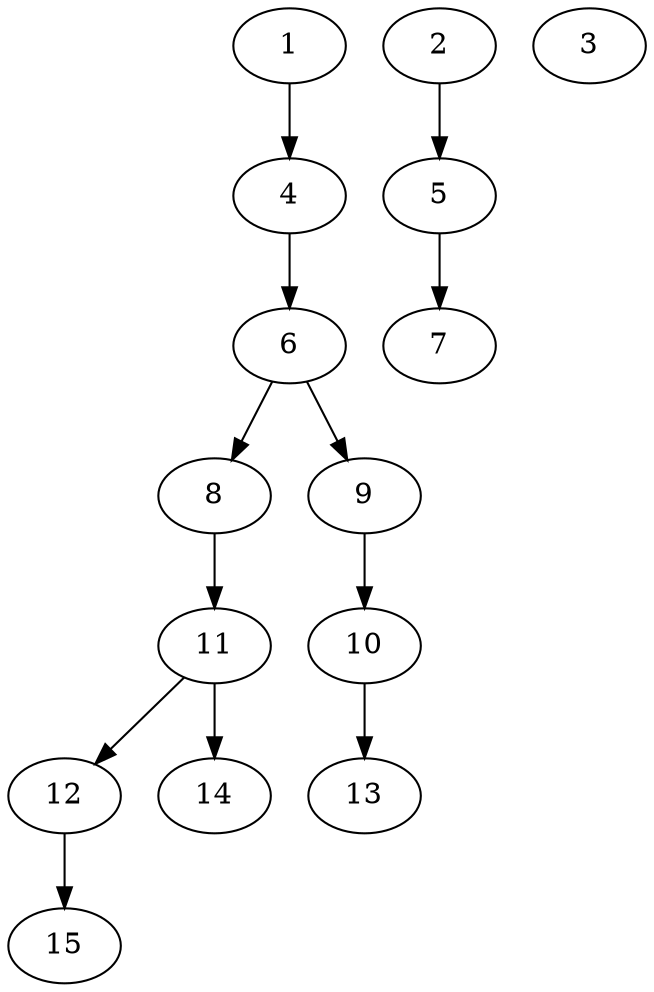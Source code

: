 // DAG (tier=1-easy, mode=compute, n=15, ccr=0.292, fat=0.466, density=0.291, regular=0.774, jump=0.039, mindata=262144, maxdata=2097152)
// DAG automatically generated by daggen at Sun Aug 24 16:33:32 2025
// /home/ermia/Project/Environments/daggen/bin/daggen --dot --ccr 0.292 --fat 0.466 --regular 0.774 --density 0.291 --jump 0.039 --mindata 262144 --maxdata 2097152 -n 15 
digraph G {
  1 [size="8340899922256797", alpha="0.13", expect_size="4170449961128398"]
  1 -> 4 [size ="11640737103872"]
  2 [size="2230755092410138624", alpha="0.09", expect_size="1115377546205069312"]
  2 -> 5 [size ="13658130219008"]
  3 [size="384730439281528", alpha="0.12", expect_size="192365219640764"]
  4 [size="428088255204818944", alpha="0.16", expect_size="214044127602409472"]
  4 -> 6 [size ="4544075399168"]
  5 [size="46652349043624", alpha="0.18", expect_size="23326174521812"]
  5 -> 7 [size ="5695663505408"]
  6 [size="62182389678550856", alpha="0.16", expect_size="31091194839275428"]
  6 -> 8 [size ="24186068140032"]
  6 -> 9 [size ="24186068140032"]
  7 [size="21533639750357568", alpha="0.03", expect_size="10766819875178784"]
  8 [size="1326474897819435008", alpha="0.19", expect_size="663237448909717504"]
  8 -> 11 [size ="9658047660032"]
  9 [size="28584033598009292", alpha="0.10", expect_size="14292016799004646"]
  9 -> 10 [size ="30091916607488"]
  10 [size="574867766113206272", alpha="0.15", expect_size="287433883056603136"]
  10 -> 13 [size ="5530978353152"]
  11 [size="1063744404810878", alpha="0.08", expect_size="531872202405439"]
  11 -> 12 [size ="1845166604288"]
  11 -> 14 [size ="1845166604288"]
  12 [size="41318453653968", alpha="0.07", expect_size="20659226826984"]
  12 -> 15 [size ="775241596928"]
  13 [size="1356857559649594", alpha="0.12", expect_size="678428779824797"]
  14 [size="5312618633820635136", alpha="0.10", expect_size="2656309316910317568"]
  15 [size="15042563043085980", alpha="0.18", expect_size="7521281521542990"]
}